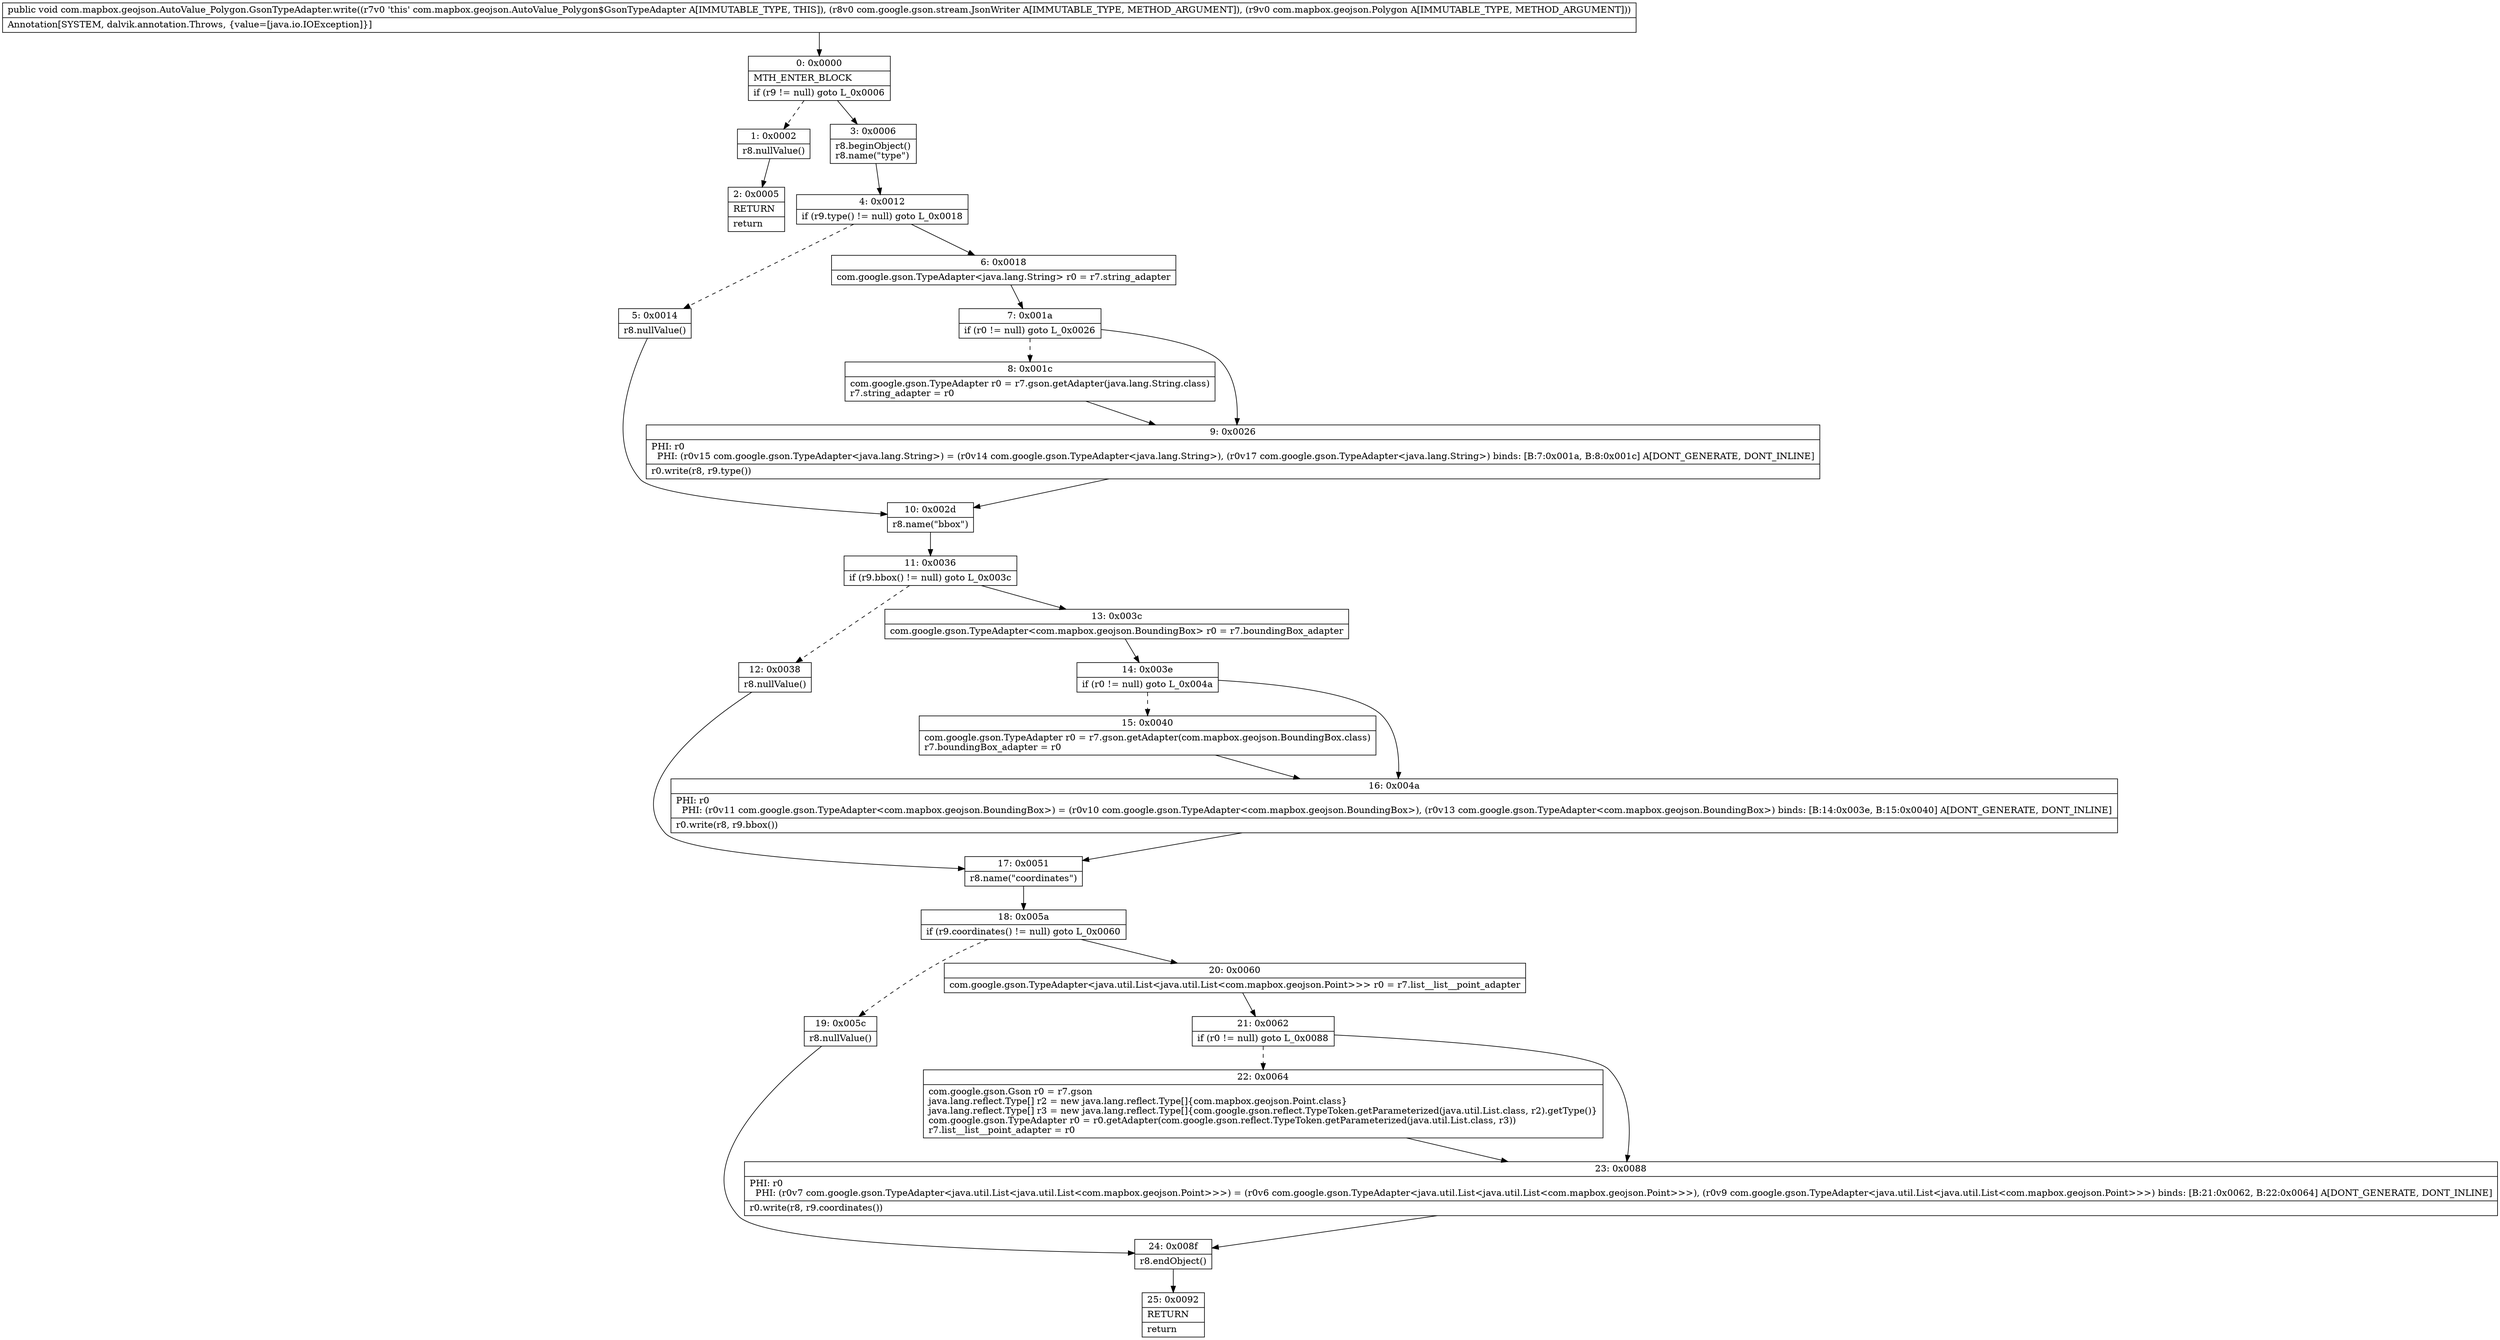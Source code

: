 digraph "CFG forcom.mapbox.geojson.AutoValue_Polygon.GsonTypeAdapter.write(Lcom\/google\/gson\/stream\/JsonWriter;Lcom\/mapbox\/geojson\/Polygon;)V" {
Node_0 [shape=record,label="{0\:\ 0x0000|MTH_ENTER_BLOCK\l|if (r9 != null) goto L_0x0006\l}"];
Node_1 [shape=record,label="{1\:\ 0x0002|r8.nullValue()\l}"];
Node_2 [shape=record,label="{2\:\ 0x0005|RETURN\l|return\l}"];
Node_3 [shape=record,label="{3\:\ 0x0006|r8.beginObject()\lr8.name(\"type\")\l}"];
Node_4 [shape=record,label="{4\:\ 0x0012|if (r9.type() != null) goto L_0x0018\l}"];
Node_5 [shape=record,label="{5\:\ 0x0014|r8.nullValue()\l}"];
Node_6 [shape=record,label="{6\:\ 0x0018|com.google.gson.TypeAdapter\<java.lang.String\> r0 = r7.string_adapter\l}"];
Node_7 [shape=record,label="{7\:\ 0x001a|if (r0 != null) goto L_0x0026\l}"];
Node_8 [shape=record,label="{8\:\ 0x001c|com.google.gson.TypeAdapter r0 = r7.gson.getAdapter(java.lang.String.class)\lr7.string_adapter = r0\l}"];
Node_9 [shape=record,label="{9\:\ 0x0026|PHI: r0 \l  PHI: (r0v15 com.google.gson.TypeAdapter\<java.lang.String\>) = (r0v14 com.google.gson.TypeAdapter\<java.lang.String\>), (r0v17 com.google.gson.TypeAdapter\<java.lang.String\>) binds: [B:7:0x001a, B:8:0x001c] A[DONT_GENERATE, DONT_INLINE]\l|r0.write(r8, r9.type())\l}"];
Node_10 [shape=record,label="{10\:\ 0x002d|r8.name(\"bbox\")\l}"];
Node_11 [shape=record,label="{11\:\ 0x0036|if (r9.bbox() != null) goto L_0x003c\l}"];
Node_12 [shape=record,label="{12\:\ 0x0038|r8.nullValue()\l}"];
Node_13 [shape=record,label="{13\:\ 0x003c|com.google.gson.TypeAdapter\<com.mapbox.geojson.BoundingBox\> r0 = r7.boundingBox_adapter\l}"];
Node_14 [shape=record,label="{14\:\ 0x003e|if (r0 != null) goto L_0x004a\l}"];
Node_15 [shape=record,label="{15\:\ 0x0040|com.google.gson.TypeAdapter r0 = r7.gson.getAdapter(com.mapbox.geojson.BoundingBox.class)\lr7.boundingBox_adapter = r0\l}"];
Node_16 [shape=record,label="{16\:\ 0x004a|PHI: r0 \l  PHI: (r0v11 com.google.gson.TypeAdapter\<com.mapbox.geojson.BoundingBox\>) = (r0v10 com.google.gson.TypeAdapter\<com.mapbox.geojson.BoundingBox\>), (r0v13 com.google.gson.TypeAdapter\<com.mapbox.geojson.BoundingBox\>) binds: [B:14:0x003e, B:15:0x0040] A[DONT_GENERATE, DONT_INLINE]\l|r0.write(r8, r9.bbox())\l}"];
Node_17 [shape=record,label="{17\:\ 0x0051|r8.name(\"coordinates\")\l}"];
Node_18 [shape=record,label="{18\:\ 0x005a|if (r9.coordinates() != null) goto L_0x0060\l}"];
Node_19 [shape=record,label="{19\:\ 0x005c|r8.nullValue()\l}"];
Node_20 [shape=record,label="{20\:\ 0x0060|com.google.gson.TypeAdapter\<java.util.List\<java.util.List\<com.mapbox.geojson.Point\>\>\> r0 = r7.list__list__point_adapter\l}"];
Node_21 [shape=record,label="{21\:\ 0x0062|if (r0 != null) goto L_0x0088\l}"];
Node_22 [shape=record,label="{22\:\ 0x0064|com.google.gson.Gson r0 = r7.gson\ljava.lang.reflect.Type[] r2 = new java.lang.reflect.Type[]\{com.mapbox.geojson.Point.class\}\ljava.lang.reflect.Type[] r3 = new java.lang.reflect.Type[]\{com.google.gson.reflect.TypeToken.getParameterized(java.util.List.class, r2).getType()\}\lcom.google.gson.TypeAdapter r0 = r0.getAdapter(com.google.gson.reflect.TypeToken.getParameterized(java.util.List.class, r3))\lr7.list__list__point_adapter = r0\l}"];
Node_23 [shape=record,label="{23\:\ 0x0088|PHI: r0 \l  PHI: (r0v7 com.google.gson.TypeAdapter\<java.util.List\<java.util.List\<com.mapbox.geojson.Point\>\>\>) = (r0v6 com.google.gson.TypeAdapter\<java.util.List\<java.util.List\<com.mapbox.geojson.Point\>\>\>), (r0v9 com.google.gson.TypeAdapter\<java.util.List\<java.util.List\<com.mapbox.geojson.Point\>\>\>) binds: [B:21:0x0062, B:22:0x0064] A[DONT_GENERATE, DONT_INLINE]\l|r0.write(r8, r9.coordinates())\l}"];
Node_24 [shape=record,label="{24\:\ 0x008f|r8.endObject()\l}"];
Node_25 [shape=record,label="{25\:\ 0x0092|RETURN\l|return\l}"];
MethodNode[shape=record,label="{public void com.mapbox.geojson.AutoValue_Polygon.GsonTypeAdapter.write((r7v0 'this' com.mapbox.geojson.AutoValue_Polygon$GsonTypeAdapter A[IMMUTABLE_TYPE, THIS]), (r8v0 com.google.gson.stream.JsonWriter A[IMMUTABLE_TYPE, METHOD_ARGUMENT]), (r9v0 com.mapbox.geojson.Polygon A[IMMUTABLE_TYPE, METHOD_ARGUMENT]))  | Annotation[SYSTEM, dalvik.annotation.Throws, \{value=[java.io.IOException]\}]\l}"];
MethodNode -> Node_0;
Node_0 -> Node_1[style=dashed];
Node_0 -> Node_3;
Node_1 -> Node_2;
Node_3 -> Node_4;
Node_4 -> Node_5[style=dashed];
Node_4 -> Node_6;
Node_5 -> Node_10;
Node_6 -> Node_7;
Node_7 -> Node_8[style=dashed];
Node_7 -> Node_9;
Node_8 -> Node_9;
Node_9 -> Node_10;
Node_10 -> Node_11;
Node_11 -> Node_12[style=dashed];
Node_11 -> Node_13;
Node_12 -> Node_17;
Node_13 -> Node_14;
Node_14 -> Node_15[style=dashed];
Node_14 -> Node_16;
Node_15 -> Node_16;
Node_16 -> Node_17;
Node_17 -> Node_18;
Node_18 -> Node_19[style=dashed];
Node_18 -> Node_20;
Node_19 -> Node_24;
Node_20 -> Node_21;
Node_21 -> Node_22[style=dashed];
Node_21 -> Node_23;
Node_22 -> Node_23;
Node_23 -> Node_24;
Node_24 -> Node_25;
}

